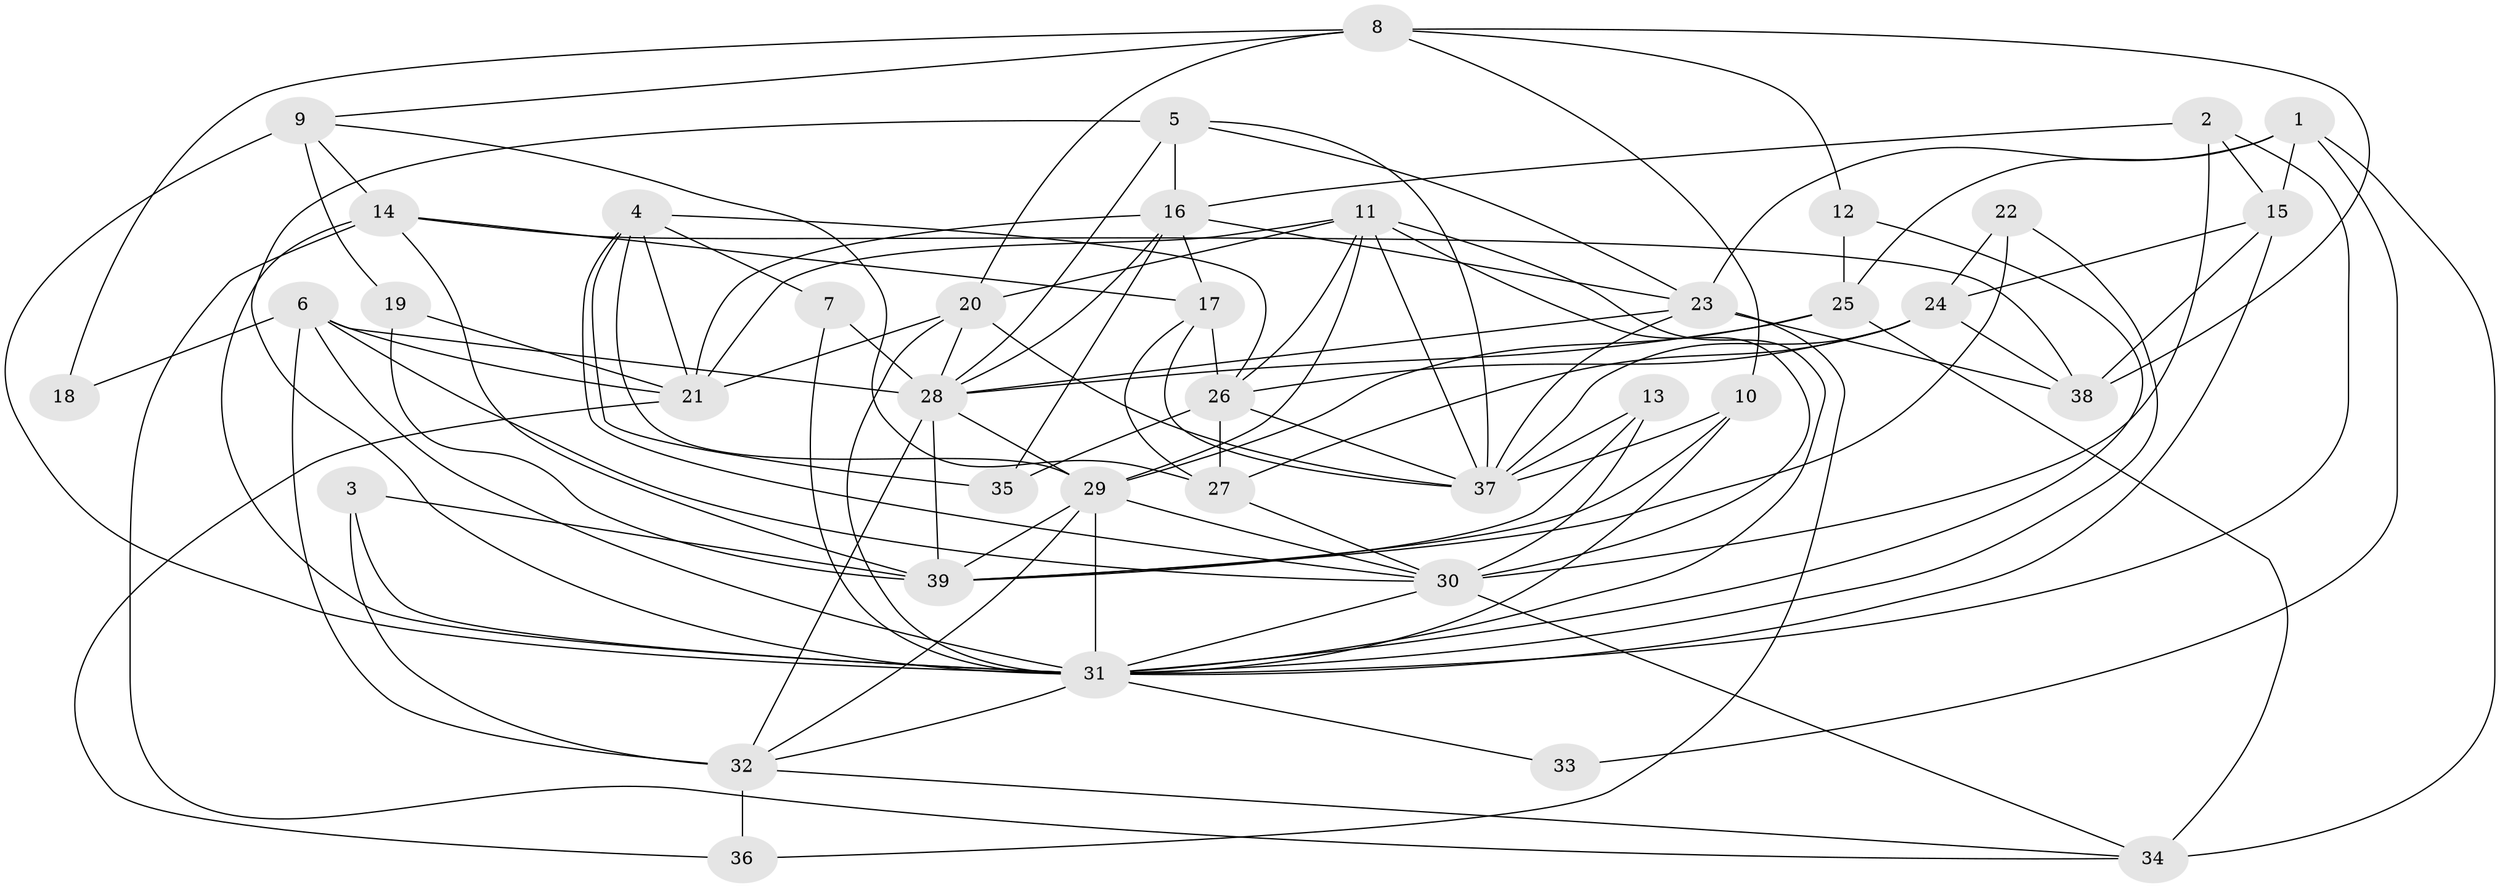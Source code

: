 // original degree distribution, {3: 0.2987012987012987, 6: 0.05194805194805195, 4: 0.2987012987012987, 2: 0.1038961038961039, 5: 0.19480519480519481, 10: 0.012987012987012988, 7: 0.025974025974025976, 8: 0.012987012987012988}
// Generated by graph-tools (version 1.1) at 2025/50/03/09/25 03:50:06]
// undirected, 39 vertices, 110 edges
graph export_dot {
graph [start="1"]
  node [color=gray90,style=filled];
  1;
  2;
  3;
  4;
  5;
  6;
  7;
  8;
  9;
  10;
  11;
  12;
  13;
  14;
  15;
  16;
  17;
  18;
  19;
  20;
  21;
  22;
  23;
  24;
  25;
  26;
  27;
  28;
  29;
  30;
  31;
  32;
  33;
  34;
  35;
  36;
  37;
  38;
  39;
  1 -- 15 [weight=1.0];
  1 -- 23 [weight=1.0];
  1 -- 25 [weight=1.0];
  1 -- 33 [weight=1.0];
  1 -- 34 [weight=1.0];
  2 -- 15 [weight=1.0];
  2 -- 16 [weight=1.0];
  2 -- 30 [weight=2.0];
  2 -- 31 [weight=1.0];
  3 -- 31 [weight=1.0];
  3 -- 32 [weight=1.0];
  3 -- 39 [weight=1.0];
  4 -- 7 [weight=1.0];
  4 -- 21 [weight=1.0];
  4 -- 26 [weight=1.0];
  4 -- 29 [weight=1.0];
  4 -- 30 [weight=1.0];
  4 -- 35 [weight=1.0];
  5 -- 16 [weight=1.0];
  5 -- 23 [weight=1.0];
  5 -- 28 [weight=1.0];
  5 -- 31 [weight=1.0];
  5 -- 37 [weight=1.0];
  6 -- 18 [weight=1.0];
  6 -- 21 [weight=1.0];
  6 -- 28 [weight=1.0];
  6 -- 30 [weight=1.0];
  6 -- 31 [weight=1.0];
  6 -- 32 [weight=1.0];
  7 -- 28 [weight=1.0];
  7 -- 31 [weight=1.0];
  8 -- 9 [weight=1.0];
  8 -- 10 [weight=1.0];
  8 -- 12 [weight=1.0];
  8 -- 18 [weight=1.0];
  8 -- 20 [weight=1.0];
  8 -- 38 [weight=1.0];
  9 -- 14 [weight=1.0];
  9 -- 19 [weight=1.0];
  9 -- 27 [weight=1.0];
  9 -- 31 [weight=2.0];
  10 -- 31 [weight=1.0];
  10 -- 37 [weight=1.0];
  10 -- 39 [weight=1.0];
  11 -- 20 [weight=1.0];
  11 -- 21 [weight=1.0];
  11 -- 26 [weight=1.0];
  11 -- 29 [weight=1.0];
  11 -- 30 [weight=1.0];
  11 -- 31 [weight=2.0];
  11 -- 37 [weight=1.0];
  12 -- 25 [weight=1.0];
  12 -- 31 [weight=1.0];
  13 -- 30 [weight=1.0];
  13 -- 37 [weight=1.0];
  13 -- 39 [weight=1.0];
  14 -- 17 [weight=1.0];
  14 -- 31 [weight=1.0];
  14 -- 34 [weight=1.0];
  14 -- 38 [weight=1.0];
  14 -- 39 [weight=1.0];
  15 -- 24 [weight=1.0];
  15 -- 31 [weight=1.0];
  15 -- 38 [weight=1.0];
  16 -- 17 [weight=1.0];
  16 -- 21 [weight=1.0];
  16 -- 23 [weight=1.0];
  16 -- 28 [weight=1.0];
  16 -- 35 [weight=1.0];
  17 -- 26 [weight=1.0];
  17 -- 27 [weight=1.0];
  17 -- 37 [weight=1.0];
  19 -- 21 [weight=1.0];
  19 -- 39 [weight=1.0];
  20 -- 21 [weight=1.0];
  20 -- 28 [weight=1.0];
  20 -- 31 [weight=1.0];
  20 -- 37 [weight=1.0];
  21 -- 36 [weight=1.0];
  22 -- 24 [weight=1.0];
  22 -- 31 [weight=1.0];
  22 -- 39 [weight=1.0];
  23 -- 28 [weight=1.0];
  23 -- 36 [weight=1.0];
  23 -- 37 [weight=1.0];
  23 -- 38 [weight=2.0];
  24 -- 26 [weight=1.0];
  24 -- 27 [weight=1.0];
  24 -- 37 [weight=1.0];
  24 -- 38 [weight=1.0];
  25 -- 28 [weight=1.0];
  25 -- 29 [weight=1.0];
  25 -- 34 [weight=1.0];
  26 -- 27 [weight=1.0];
  26 -- 35 [weight=1.0];
  26 -- 37 [weight=1.0];
  27 -- 30 [weight=1.0];
  28 -- 29 [weight=1.0];
  28 -- 32 [weight=1.0];
  28 -- 39 [weight=1.0];
  29 -- 30 [weight=1.0];
  29 -- 31 [weight=1.0];
  29 -- 32 [weight=1.0];
  29 -- 39 [weight=1.0];
  30 -- 31 [weight=1.0];
  30 -- 34 [weight=1.0];
  31 -- 32 [weight=1.0];
  31 -- 33 [weight=1.0];
  32 -- 34 [weight=1.0];
  32 -- 36 [weight=1.0];
}
